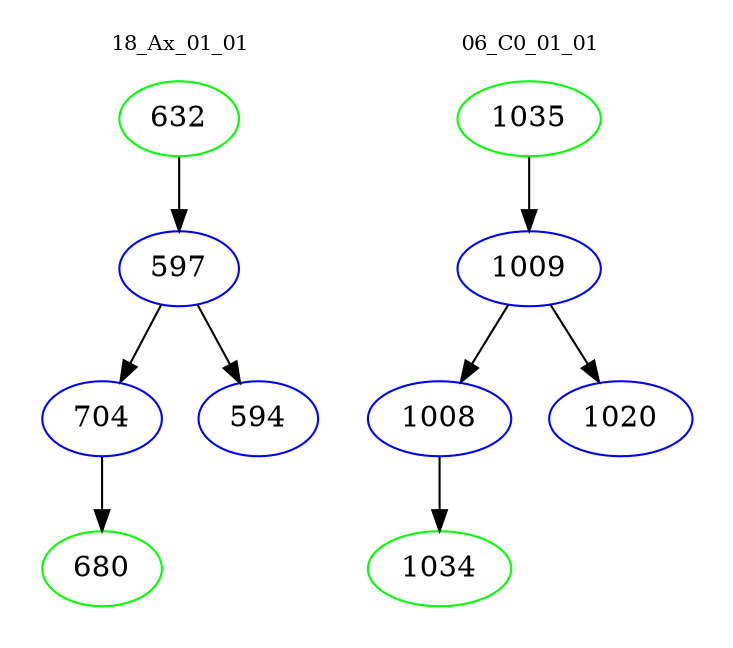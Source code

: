 digraph{
subgraph cluster_0 {
color = white
label = "18_Ax_01_01";
fontsize=10;
T0_632 [label="632", color="green"]
T0_632 -> T0_597 [color="black"]
T0_597 [label="597", color="blue"]
T0_597 -> T0_704 [color="black"]
T0_704 [label="704", color="blue"]
T0_704 -> T0_680 [color="black"]
T0_680 [label="680", color="green"]
T0_597 -> T0_594 [color="black"]
T0_594 [label="594", color="blue"]
}
subgraph cluster_1 {
color = white
label = "06_C0_01_01";
fontsize=10;
T1_1035 [label="1035", color="green"]
T1_1035 -> T1_1009 [color="black"]
T1_1009 [label="1009", color="blue"]
T1_1009 -> T1_1008 [color="black"]
T1_1008 [label="1008", color="blue"]
T1_1008 -> T1_1034 [color="black"]
T1_1034 [label="1034", color="green"]
T1_1009 -> T1_1020 [color="black"]
T1_1020 [label="1020", color="blue"]
}
}
